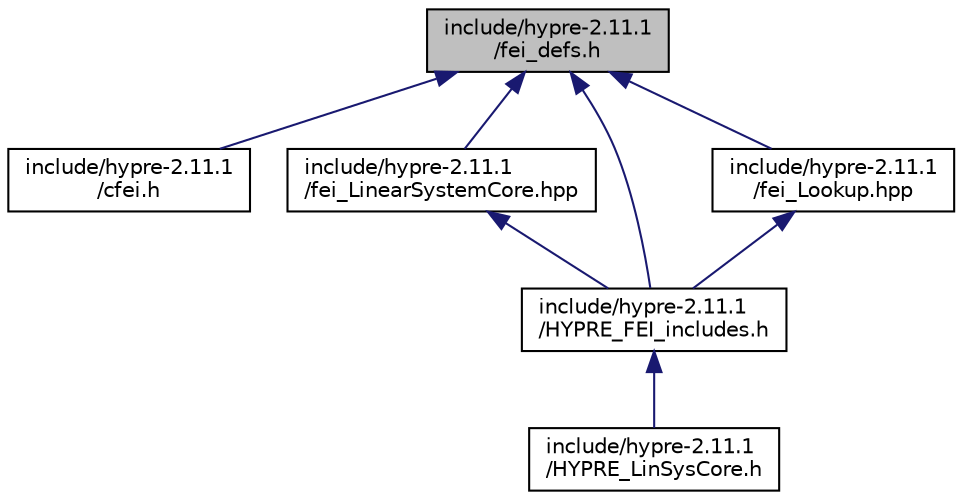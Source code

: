 digraph "include/hypre-2.11.1/fei_defs.h"
{
 // LATEX_PDF_SIZE
  edge [fontname="Helvetica",fontsize="10",labelfontname="Helvetica",labelfontsize="10"];
  node [fontname="Helvetica",fontsize="10",shape=record];
  Node1 [label="include/hypre-2.11.1\l/fei_defs.h",height=0.2,width=0.4,color="black", fillcolor="grey75", style="filled", fontcolor="black",tooltip=" "];
  Node1 -> Node2 [dir="back",color="midnightblue",fontsize="10",style="solid",fontname="Helvetica"];
  Node2 [label="include/hypre-2.11.1\l/cfei.h",height=0.2,width=0.4,color="black", fillcolor="white", style="filled",URL="$cfei_8h.html",tooltip=" "];
  Node1 -> Node3 [dir="back",color="midnightblue",fontsize="10",style="solid",fontname="Helvetica"];
  Node3 [label="include/hypre-2.11.1\l/fei_LinearSystemCore.hpp",height=0.2,width=0.4,color="black", fillcolor="white", style="filled",URL="$fei___linear_system_core_8hpp.html",tooltip=" "];
  Node3 -> Node4 [dir="back",color="midnightblue",fontsize="10",style="solid",fontname="Helvetica"];
  Node4 [label="include/hypre-2.11.1\l/HYPRE_FEI_includes.h",height=0.2,width=0.4,color="black", fillcolor="white", style="filled",URL="$_h_y_p_r_e___f_e_i__includes_8h.html",tooltip=" "];
  Node4 -> Node5 [dir="back",color="midnightblue",fontsize="10",style="solid",fontname="Helvetica"];
  Node5 [label="include/hypre-2.11.1\l/HYPRE_LinSysCore.h",height=0.2,width=0.4,color="black", fillcolor="white", style="filled",URL="$_h_y_p_r_e___lin_sys_core_8h.html",tooltip=" "];
  Node1 -> Node6 [dir="back",color="midnightblue",fontsize="10",style="solid",fontname="Helvetica"];
  Node6 [label="include/hypre-2.11.1\l/fei_Lookup.hpp",height=0.2,width=0.4,color="black", fillcolor="white", style="filled",URL="$fei___lookup_8hpp.html",tooltip=" "];
  Node6 -> Node4 [dir="back",color="midnightblue",fontsize="10",style="solid",fontname="Helvetica"];
  Node1 -> Node4 [dir="back",color="midnightblue",fontsize="10",style="solid",fontname="Helvetica"];
}
